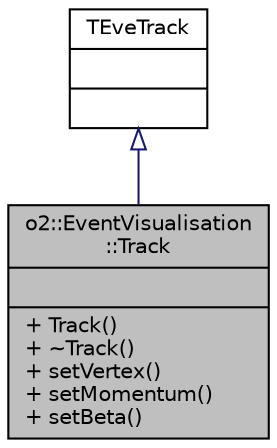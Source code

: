 digraph "o2::EventVisualisation::Track"
{
 // INTERACTIVE_SVG=YES
  bgcolor="transparent";
  edge [fontname="Helvetica",fontsize="10",labelfontname="Helvetica",labelfontsize="10"];
  node [fontname="Helvetica",fontsize="10",shape=record];
  Node1 [label="{o2::EventVisualisation\l::Track\n||+ Track()\l+ ~Track()\l+ setVertex()\l+ setMomentum()\l+ setBeta()\l}",height=0.2,width=0.4,color="black", fillcolor="grey75", style="filled" fontcolor="black"];
  Node2 -> Node1 [dir="back",color="midnightblue",fontsize="10",style="solid",arrowtail="onormal",fontname="Helvetica"];
  Node2 [label="{TEveTrack\n||}",height=0.2,width=0.4,color="black",URL="$d0/da4/classTEveTrack.html"];
}
